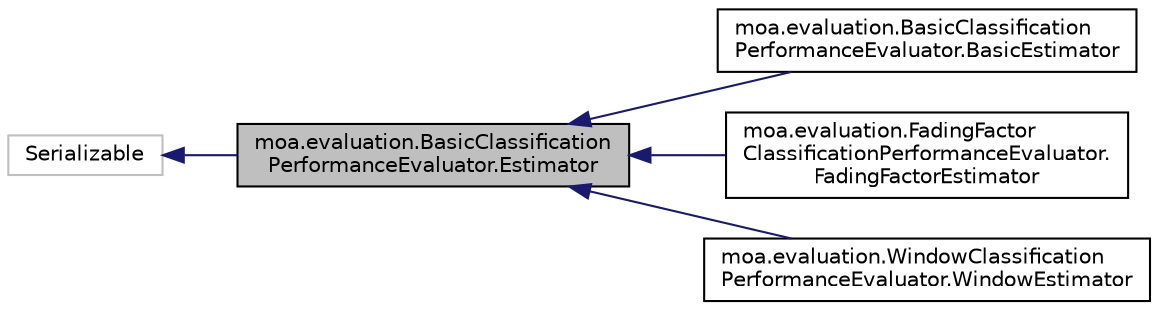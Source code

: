 digraph "moa.evaluation.BasicClassificationPerformanceEvaluator.Estimator"
{
 // LATEX_PDF_SIZE
  edge [fontname="Helvetica",fontsize="10",labelfontname="Helvetica",labelfontsize="10"];
  node [fontname="Helvetica",fontsize="10",shape=record];
  rankdir="LR";
  Node1 [label="moa.evaluation.BasicClassification\lPerformanceEvaluator.Estimator",height=0.2,width=0.4,color="black", fillcolor="grey75", style="filled", fontcolor="black",tooltip=" "];
  Node2 -> Node1 [dir="back",color="midnightblue",fontsize="10",style="solid",fontname="Helvetica"];
  Node2 [label="Serializable",height=0.2,width=0.4,color="grey75", fillcolor="white", style="filled",tooltip=" "];
  Node1 -> Node3 [dir="back",color="midnightblue",fontsize="10",style="solid",fontname="Helvetica"];
  Node3 [label="moa.evaluation.BasicClassification\lPerformanceEvaluator.BasicEstimator",height=0.2,width=0.4,color="black", fillcolor="white", style="filled",URL="$classmoa_1_1evaluation_1_1_basic_classification_performance_evaluator_1_1_basic_estimator.html",tooltip=" "];
  Node1 -> Node4 [dir="back",color="midnightblue",fontsize="10",style="solid",fontname="Helvetica"];
  Node4 [label="moa.evaluation.FadingFactor\lClassificationPerformanceEvaluator.\lFadingFactorEstimator",height=0.2,width=0.4,color="black", fillcolor="white", style="filled",URL="$classmoa_1_1evaluation_1_1_fading_factor_classification_performance_evaluator_1_1_fading_factor_estimator.html",tooltip=" "];
  Node1 -> Node5 [dir="back",color="midnightblue",fontsize="10",style="solid",fontname="Helvetica"];
  Node5 [label="moa.evaluation.WindowClassification\lPerformanceEvaluator.WindowEstimator",height=0.2,width=0.4,color="black", fillcolor="white", style="filled",URL="$classmoa_1_1evaluation_1_1_window_classification_performance_evaluator_1_1_window_estimator.html",tooltip=" "];
}
